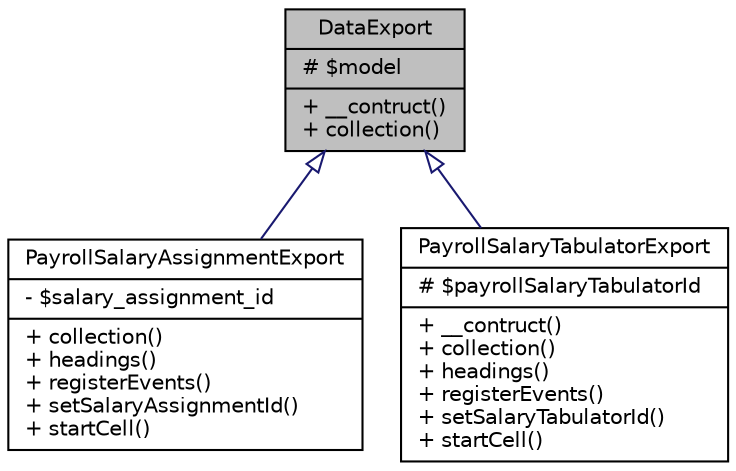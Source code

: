digraph "DataExport"
{
 // LATEX_PDF_SIZE
  bgcolor="transparent";
  edge [fontname="Helvetica",fontsize="10",labelfontname="Helvetica",labelfontsize="10"];
  node [fontname="Helvetica",fontsize="10",shape=record];
  Node1 [label="{DataExport\n|# $model\l|+ __contruct()\l+ collection()\l}",height=0.2,width=0.4,color="black", fillcolor="grey75", style="filled", fontcolor="black",tooltip="Permite la exportación de datos."];
  Node1 -> Node2 [dir="back",color="midnightblue",fontsize="10",style="solid",arrowtail="onormal",fontname="Helvetica"];
  Node2 [label="{PayrollSalaryAssignmentExport\n|- $salary_assignment_id\l|+ collection()\l+ headings()\l+ registerEvents()\l+ setSalaryAssignmentId()\l+ startCell()\l}",height=0.2,width=0.4,color="black",URL="$de/d4c/classModules_1_1Payroll_1_1Exports_1_1PayrollSalaryAssignmentExport.html",tooltip=" "];
  Node1 -> Node3 [dir="back",color="midnightblue",fontsize="10",style="solid",arrowtail="onormal",fontname="Helvetica"];
  Node3 [label="{PayrollSalaryTabulatorExport\n|# $payrollSalaryTabulatorId\l|+ __contruct()\l+ collection()\l+ headings()\l+ registerEvents()\l+ setSalaryTabulatorId()\l+ startCell()\l}",height=0.2,width=0.4,color="black",URL="$df/d6b/classModules_1_1Payroll_1_1Exports_1_1PayrollSalaryTabulatorExport.html",tooltip=" "];
}
